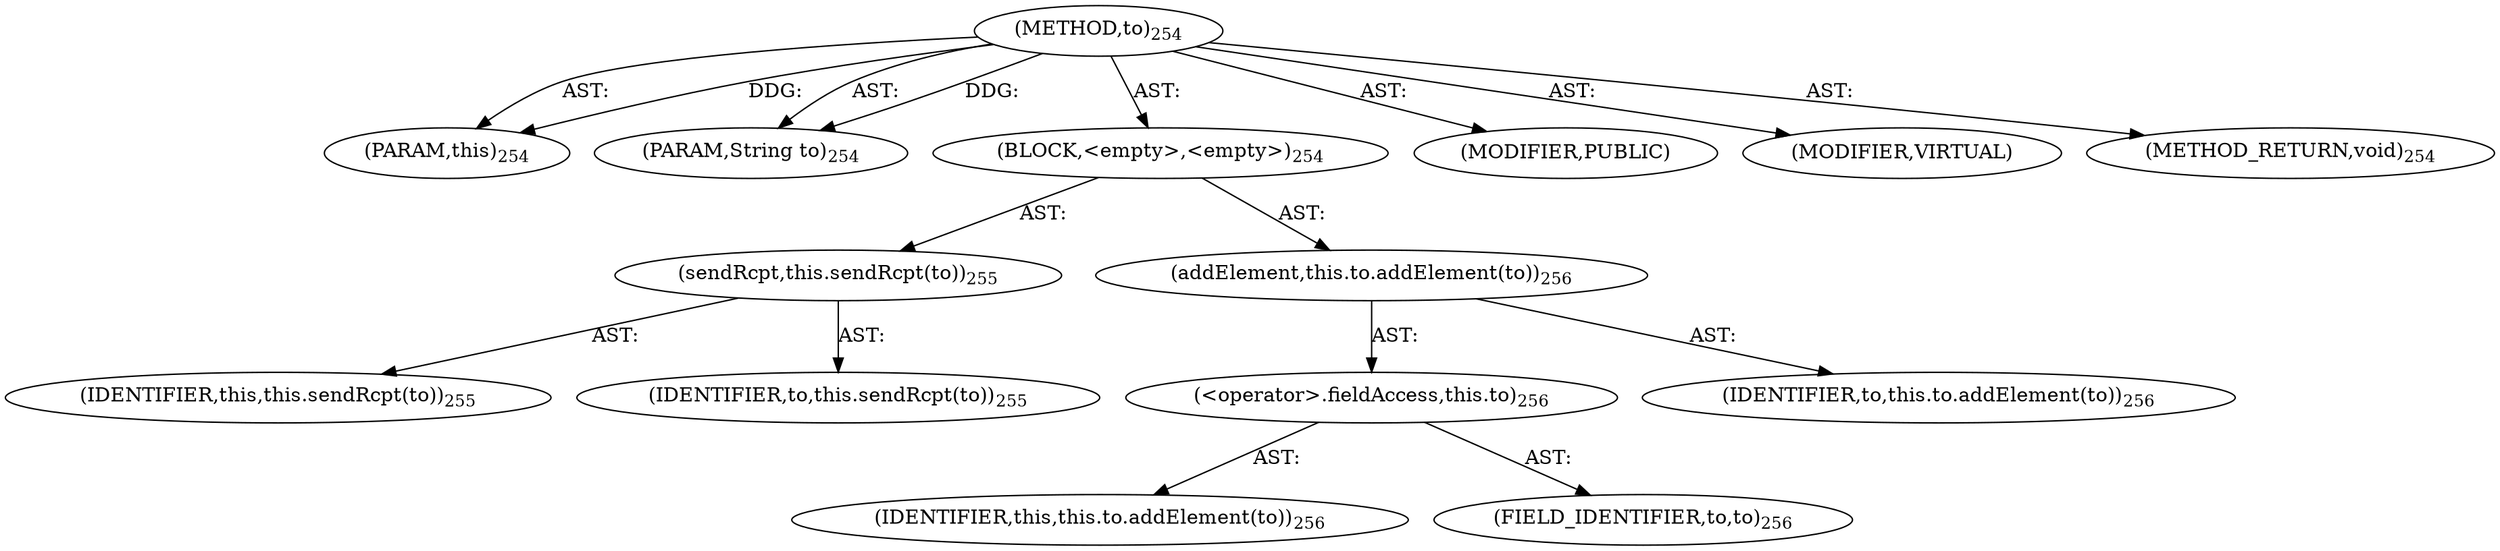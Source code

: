 digraph "to" {  
"111669149702" [label = <(METHOD,to)<SUB>254</SUB>> ]
"115964116995" [label = <(PARAM,this)<SUB>254</SUB>> ]
"115964117028" [label = <(PARAM,String to)<SUB>254</SUB>> ]
"25769803782" [label = <(BLOCK,&lt;empty&gt;,&lt;empty&gt;)<SUB>254</SUB>> ]
"30064771118" [label = <(sendRcpt,this.sendRcpt(to))<SUB>255</SUB>> ]
"68719476740" [label = <(IDENTIFIER,this,this.sendRcpt(to))<SUB>255</SUB>> ]
"68719476805" [label = <(IDENTIFIER,to,this.sendRcpt(to))<SUB>255</SUB>> ]
"30064771119" [label = <(addElement,this.to.addElement(to))<SUB>256</SUB>> ]
"30064771120" [label = <(&lt;operator&gt;.fieldAccess,this.to)<SUB>256</SUB>> ]
"68719476741" [label = <(IDENTIFIER,this,this.to.addElement(to))<SUB>256</SUB>> ]
"55834574867" [label = <(FIELD_IDENTIFIER,to,to)<SUB>256</SUB>> ]
"68719476806" [label = <(IDENTIFIER,to,this.to.addElement(to))<SUB>256</SUB>> ]
"133143986219" [label = <(MODIFIER,PUBLIC)> ]
"133143986220" [label = <(MODIFIER,VIRTUAL)> ]
"128849018886" [label = <(METHOD_RETURN,void)<SUB>254</SUB>> ]
  "111669149702" -> "115964116995"  [ label = "AST: "] 
  "111669149702" -> "115964117028"  [ label = "AST: "] 
  "111669149702" -> "25769803782"  [ label = "AST: "] 
  "111669149702" -> "133143986219"  [ label = "AST: "] 
  "111669149702" -> "133143986220"  [ label = "AST: "] 
  "111669149702" -> "128849018886"  [ label = "AST: "] 
  "25769803782" -> "30064771118"  [ label = "AST: "] 
  "25769803782" -> "30064771119"  [ label = "AST: "] 
  "30064771118" -> "68719476740"  [ label = "AST: "] 
  "30064771118" -> "68719476805"  [ label = "AST: "] 
  "30064771119" -> "30064771120"  [ label = "AST: "] 
  "30064771119" -> "68719476806"  [ label = "AST: "] 
  "30064771120" -> "68719476741"  [ label = "AST: "] 
  "30064771120" -> "55834574867"  [ label = "AST: "] 
  "111669149702" -> "115964116995"  [ label = "DDG: "] 
  "111669149702" -> "115964117028"  [ label = "DDG: "] 
}
